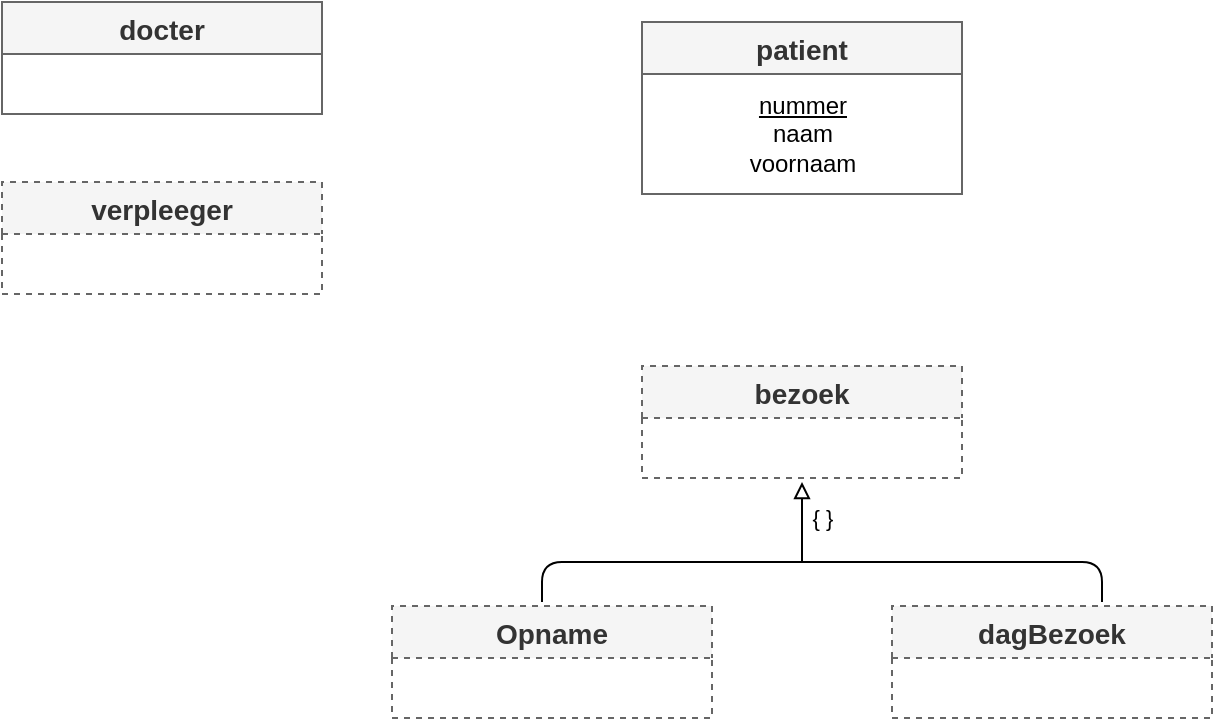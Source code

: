 <mxfile>
    <diagram id="ellb1T9qHB99G9LnL0Pk" name="Page-1">
        <mxGraphModel dx="631" dy="596" grid="1" gridSize="10" guides="1" tooltips="1" connect="1" arrows="1" fold="1" page="1" pageScale="1" pageWidth="850" pageHeight="1100" math="0" shadow="0">
            <root>
                <mxCell id="0"/>
                <mxCell id="1" parent="0"/>
                <mxCell id="2" value="patient" style="swimlane;fontStyle=1;childLayout=stackLayout;horizontal=1;startSize=26;horizontalStack=0;resizeParent=1;resizeParentMax=0;resizeLast=0;collapsible=1;marginBottom=0;align=center;fontSize=14;strokeColor=#666666;fillColor=#f5f5f5;fontColor=#333333;" vertex="1" parent="1">
                    <mxGeometry x="370" y="290" width="160" height="86" as="geometry"/>
                </mxCell>
                <mxCell id="21" value="&lt;u&gt;nummer&lt;/u&gt;&lt;br&gt;naam&lt;br&gt;voornaam" style="text;html=1;align=center;verticalAlign=middle;resizable=0;points=[];autosize=1;strokeColor=none;fillColor=none;" vertex="1" parent="2">
                    <mxGeometry y="26" width="160" height="60" as="geometry"/>
                </mxCell>
                <mxCell id="4" value="bezoek" style="swimlane;fontStyle=1;childLayout=stackLayout;horizontal=1;startSize=26;horizontalStack=0;resizeParent=1;resizeParentMax=0;resizeLast=0;collapsible=1;marginBottom=0;align=center;fontSize=14;strokeColor=#666666;fillColor=#f5f5f5;fontColor=#333333;dashed=1;" vertex="1" parent="1">
                    <mxGeometry x="370" y="462" width="160" height="56" as="geometry"/>
                </mxCell>
                <mxCell id="5" value=" " style="text;strokeColor=none;fillColor=none;spacingLeft=4;spacingRight=4;overflow=hidden;rotatable=0;points=[[0,0.5],[1,0.5]];portConstraint=eastwest;fontSize=12;" vertex="1" parent="4">
                    <mxGeometry y="26" width="160" height="30" as="geometry"/>
                </mxCell>
                <mxCell id="8" value="Opname" style="swimlane;fontStyle=1;childLayout=stackLayout;horizontal=1;startSize=26;horizontalStack=0;resizeParent=1;resizeParentMax=0;resizeLast=0;collapsible=1;marginBottom=0;align=center;fontSize=14;strokeColor=#666666;fillColor=#f5f5f5;fontColor=#333333;dashed=1;" vertex="1" parent="1">
                    <mxGeometry x="245" y="582" width="160" height="56" as="geometry"/>
                </mxCell>
                <mxCell id="9" value=" " style="text;strokeColor=none;fillColor=none;spacingLeft=4;spacingRight=4;overflow=hidden;rotatable=0;points=[[0,0.5],[1,0.5]];portConstraint=eastwest;fontSize=12;" vertex="1" parent="8">
                    <mxGeometry y="26" width="160" height="30" as="geometry"/>
                </mxCell>
                <mxCell id="10" value="dagBezoek" style="swimlane;fontStyle=1;childLayout=stackLayout;horizontal=1;startSize=26;horizontalStack=0;resizeParent=1;resizeParentMax=0;resizeLast=0;collapsible=1;marginBottom=0;align=center;fontSize=14;strokeColor=#666666;fillColor=#f5f5f5;fontColor=#333333;dashed=1;" vertex="1" parent="1">
                    <mxGeometry x="495" y="582" width="160" height="56" as="geometry"/>
                </mxCell>
                <mxCell id="11" value=" " style="text;strokeColor=none;fillColor=none;spacingLeft=4;spacingRight=4;overflow=hidden;rotatable=0;points=[[0,0.5],[1,0.5]];portConstraint=eastwest;fontSize=12;" vertex="1" parent="10">
                    <mxGeometry y="26" width="160" height="30" as="geometry"/>
                </mxCell>
                <mxCell id="13" value="docter" style="swimlane;fontStyle=1;childLayout=stackLayout;horizontal=1;startSize=26;horizontalStack=0;resizeParent=1;resizeParentMax=0;resizeLast=0;collapsible=1;marginBottom=0;align=center;fontSize=14;strokeColor=#666666;fillColor=#f5f5f5;fontColor=#333333;" vertex="1" parent="1">
                    <mxGeometry x="50" y="280" width="160" height="56" as="geometry"/>
                </mxCell>
                <mxCell id="14" value=" " style="text;strokeColor=none;fillColor=none;spacingLeft=4;spacingRight=4;overflow=hidden;rotatable=0;points=[[0,0.5],[1,0.5]];portConstraint=eastwest;fontSize=12;" vertex="1" parent="13">
                    <mxGeometry y="26" width="160" height="30" as="geometry"/>
                </mxCell>
                <mxCell id="15" value="verpleeger" style="swimlane;fontStyle=1;childLayout=stackLayout;horizontal=1;startSize=26;horizontalStack=0;resizeParent=1;resizeParentMax=0;resizeLast=0;collapsible=1;marginBottom=0;align=center;fontSize=14;strokeColor=#666666;fillColor=#f5f5f5;fontColor=#333333;dashed=1;" vertex="1" parent="1">
                    <mxGeometry x="50" y="370" width="160" height="56" as="geometry"/>
                </mxCell>
                <mxCell id="16" value=" " style="text;strokeColor=none;fillColor=none;spacingLeft=4;spacingRight=4;overflow=hidden;rotatable=0;points=[[0,0.5],[1,0.5]];portConstraint=eastwest;fontSize=12;" vertex="1" parent="15">
                    <mxGeometry y="26" width="160" height="30" as="geometry"/>
                </mxCell>
                <mxCell id="18" value="" style="edgeStyle=orthogonalEdgeStyle;fontSize=12;html=1;endArrow=none;startArrow=block;rounded=0;startFill=0;endFill=0;" edge="1" parent="1">
                    <mxGeometry width="100" height="100" relative="1" as="geometry">
                        <mxPoint x="450" y="520" as="sourcePoint"/>
                        <mxPoint x="450" y="560" as="targetPoint"/>
                    </mxGeometry>
                </mxCell>
                <mxCell id="19" value="{ }" style="edgeLabel;html=1;align=center;verticalAlign=middle;resizable=0;points=[];" vertex="1" connectable="0" parent="18">
                    <mxGeometry x="0.241" relative="1" as="geometry">
                        <mxPoint x="10" y="-7.14" as="offset"/>
                    </mxGeometry>
                </mxCell>
                <mxCell id="20" value="" style="edgeStyle=none;orthogonalLoop=1;jettySize=auto;html=1;endArrow=none;endFill=0;" edge="1" parent="1">
                    <mxGeometry width="100" relative="1" as="geometry">
                        <mxPoint x="320" y="580" as="sourcePoint"/>
                        <mxPoint x="600" y="580" as="targetPoint"/>
                        <Array as="points">
                            <mxPoint x="320" y="560"/>
                            <mxPoint x="600" y="560"/>
                        </Array>
                    </mxGeometry>
                </mxCell>
            </root>
        </mxGraphModel>
    </diagram>
</mxfile>